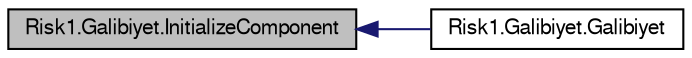 digraph G
{
  bgcolor="transparent";
  edge [fontname="FreeSans",fontsize="10",labelfontname="FreeSans",labelfontsize="10"];
  node [fontname="FreeSans",fontsize="10",shape=record];
  rankdir="LR";
  Node1 [label="Risk1.Galibiyet.InitializeComponent",height=0.2,width=0.4,color="black", fillcolor="grey75", style="filled" fontcolor="black"];
  Node1 -> Node2 [dir="back",color="midnightblue",fontsize="10",style="solid",fontname="FreeSans"];
  Node2 [label="Risk1.Galibiyet.Galibiyet",height=0.2,width=0.4,color="black",URL="$classRisk1_1_1Galibiyet.html#afb310bd3db89a7f649ffe2b21a6f5a05"];
}
